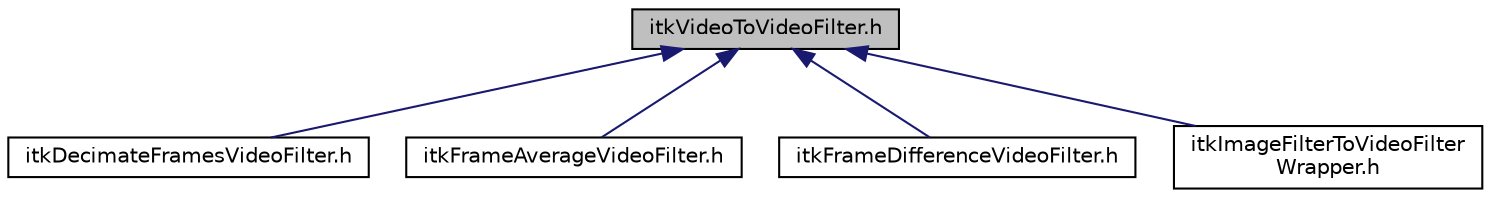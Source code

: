 digraph "itkVideoToVideoFilter.h"
{
 // LATEX_PDF_SIZE
  edge [fontname="Helvetica",fontsize="10",labelfontname="Helvetica",labelfontsize="10"];
  node [fontname="Helvetica",fontsize="10",shape=record];
  Node1 [label="itkVideoToVideoFilter.h",height=0.2,width=0.4,color="black", fillcolor="grey75", style="filled", fontcolor="black",tooltip=" "];
  Node1 -> Node2 [dir="back",color="midnightblue",fontsize="10",style="solid",fontname="Helvetica"];
  Node2 [label="itkDecimateFramesVideoFilter.h",height=0.2,width=0.4,color="black", fillcolor="white", style="filled",URL="$itkDecimateFramesVideoFilter_8h.html",tooltip=" "];
  Node1 -> Node3 [dir="back",color="midnightblue",fontsize="10",style="solid",fontname="Helvetica"];
  Node3 [label="itkFrameAverageVideoFilter.h",height=0.2,width=0.4,color="black", fillcolor="white", style="filled",URL="$itkFrameAverageVideoFilter_8h.html",tooltip=" "];
  Node1 -> Node4 [dir="back",color="midnightblue",fontsize="10",style="solid",fontname="Helvetica"];
  Node4 [label="itkFrameDifferenceVideoFilter.h",height=0.2,width=0.4,color="black", fillcolor="white", style="filled",URL="$itkFrameDifferenceVideoFilter_8h.html",tooltip=" "];
  Node1 -> Node5 [dir="back",color="midnightblue",fontsize="10",style="solid",fontname="Helvetica"];
  Node5 [label="itkImageFilterToVideoFilter\lWrapper.h",height=0.2,width=0.4,color="black", fillcolor="white", style="filled",URL="$itkImageFilterToVideoFilterWrapper_8h.html",tooltip=" "];
}
